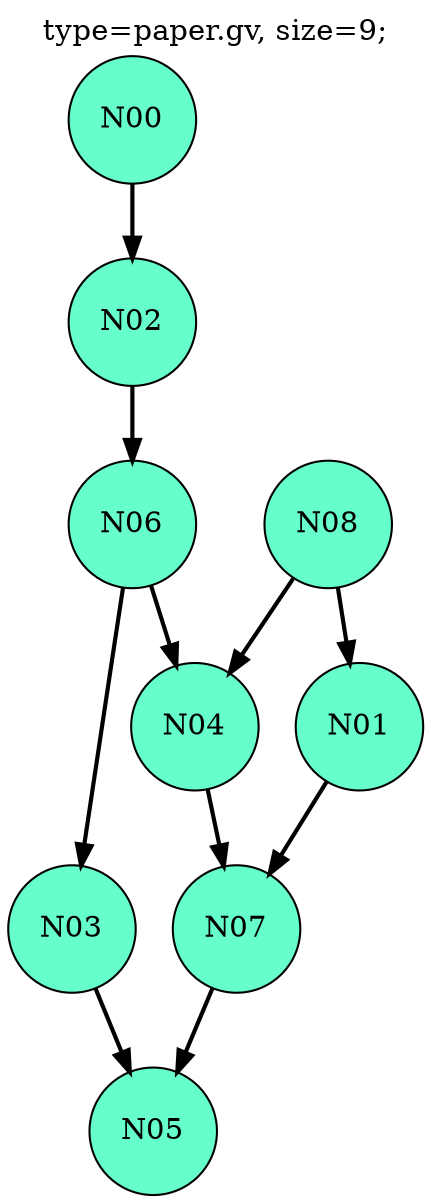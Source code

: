 # Visualization of Graph paper.gv, size=9

digraph g {

	#TITLE
	labelloc="t";
	label="type=paper.gv, size=9;"

	# NODES
	N00 [ color="#000000", fillcolor="#66ffcc", shape="circle", style="filled,solid" ];
	N01 [ color="#000000", fillcolor="#66ffcc", shape="circle", style="filled,solid" ];
	N02 [ color="#000000", fillcolor="#66ffcc", shape="circle", style="filled,solid" ];
	N03 [ color="#000000", fillcolor="#66ffcc", shape="circle", style="filled,solid" ];
	N04 [ color="#000000", fillcolor="#66ffcc", shape="circle", style="filled,solid" ];
	N05 [ color="#000000", fillcolor="#66ffcc", shape="circle", style="filled,solid" ];
	N06 [ color="#000000", fillcolor="#66ffcc", shape="circle", style="filled,solid" ];
	N07 [ color="#000000", fillcolor="#66ffcc", shape="circle", style="filled,solid" ];
	N08 [ color="#000000", fillcolor="#66ffcc", shape="circle", style="filled,solid" ];

	# EDGES
	N00 -> N02 [ penwidth=2, style="solid", color="#000000" ];
	N01 -> N07 [ penwidth=2, style="solid", color="#000000" ];
	N02 -> N06 [ penwidth=2, style="solid", color="#000000" ];
	N03 -> N05 [ penwidth=2, style="solid", color="#000000" ];
	N04 -> N07 [ penwidth=2, style="solid", color="#000000" ];
	N06 -> N03 [ penwidth=2, style="solid", color="#000000" ];
	N06 -> N04 [ penwidth=2, style="solid", color="#000000" ];
	N07 -> N05 [ penwidth=2, style="solid", color="#000000" ];
	N08 -> N01 [ penwidth=2, style="solid", color="#000000" ];
	N08 -> N04 [ penwidth=2, style="solid", color="#000000" ];
}